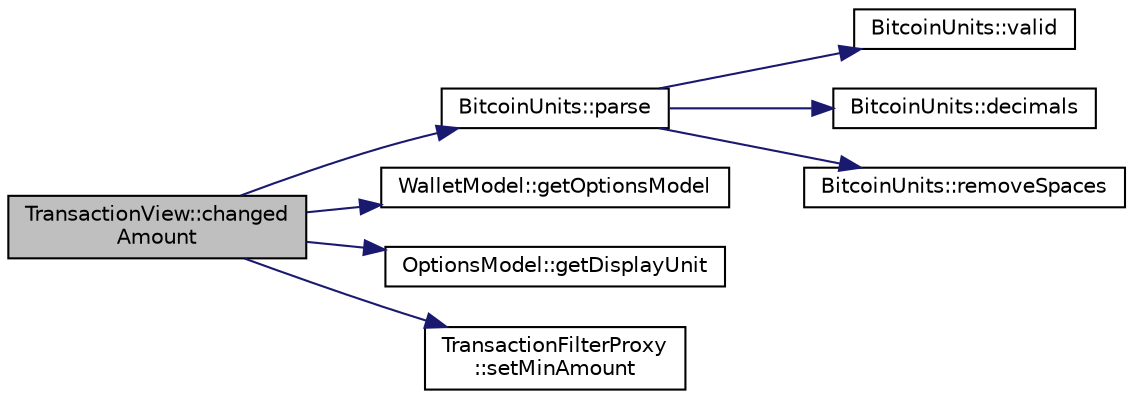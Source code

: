digraph "TransactionView::changedAmount"
{
  edge [fontname="Helvetica",fontsize="10",labelfontname="Helvetica",labelfontsize="10"];
  node [fontname="Helvetica",fontsize="10",shape=record];
  rankdir="LR";
  Node78 [label="TransactionView::changed\lAmount",height=0.2,width=0.4,color="black", fillcolor="grey75", style="filled", fontcolor="black"];
  Node78 -> Node79 [color="midnightblue",fontsize="10",style="solid",fontname="Helvetica"];
  Node79 [label="BitcoinUnits::parse",height=0.2,width=0.4,color="black", fillcolor="white", style="filled",URL="$class_bitcoin_units.html#a23b5ed29b71bd5039776e8f3a87d668d",tooltip="Parse string to coin amount. "];
  Node79 -> Node80 [color="midnightblue",fontsize="10",style="solid",fontname="Helvetica"];
  Node80 [label="BitcoinUnits::valid",height=0.2,width=0.4,color="black", fillcolor="white", style="filled",URL="$class_bitcoin_units.html#a81cbc41480adfb600dad79711d336e5f",tooltip="Is unit ID valid? "];
  Node79 -> Node81 [color="midnightblue",fontsize="10",style="solid",fontname="Helvetica"];
  Node81 [label="BitcoinUnits::decimals",height=0.2,width=0.4,color="black", fillcolor="white", style="filled",URL="$class_bitcoin_units.html#a3f0fc21634520ea06c684ba0d7e25f2f",tooltip="Number of decimals left. "];
  Node79 -> Node82 [color="midnightblue",fontsize="10",style="solid",fontname="Helvetica"];
  Node82 [label="BitcoinUnits::removeSpaces",height=0.2,width=0.4,color="black", fillcolor="white", style="filled",URL="$class_bitcoin_units.html#a9354c3d913372b03101a23dc9cd18023"];
  Node78 -> Node83 [color="midnightblue",fontsize="10",style="solid",fontname="Helvetica"];
  Node83 [label="WalletModel::getOptionsModel",height=0.2,width=0.4,color="black", fillcolor="white", style="filled",URL="$class_wallet_model.html#a96d53e56b3f8f07537ea2523f7a7d300"];
  Node78 -> Node84 [color="midnightblue",fontsize="10",style="solid",fontname="Helvetica"];
  Node84 [label="OptionsModel::getDisplayUnit",height=0.2,width=0.4,color="black", fillcolor="white", style="filled",URL="$class_options_model.html#a3b6e4d4ef42be3aaba315b8cd14f468e"];
  Node78 -> Node85 [color="midnightblue",fontsize="10",style="solid",fontname="Helvetica"];
  Node85 [label="TransactionFilterProxy\l::setMinAmount",height=0.2,width=0.4,color="black", fillcolor="white", style="filled",URL="$class_transaction_filter_proxy.html#a14688071f18551bf7d78225feb8ca8df"];
}
